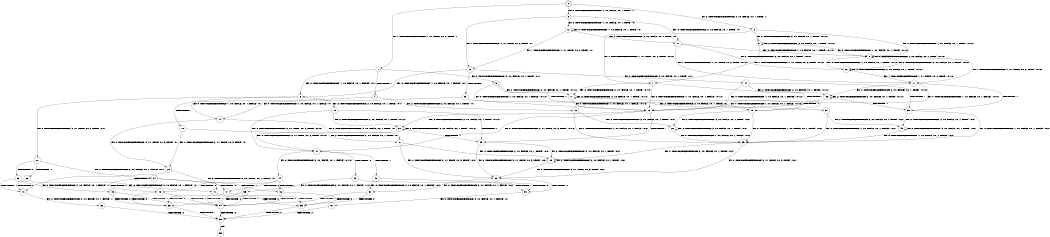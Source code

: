 digraph BCG {
size = "7, 10.5";
center = TRUE;
node [shape = circle];
0 [peripheries = 2];
0 -> 1 [label = "EX !1 !ATOMIC_EXCH_BRANCH (1, +1, TRUE, +0, 2, TRUE) !::"];
0 -> 2 [label = "EX !2 !ATOMIC_EXCH_BRANCH (2, +0, FALSE, +0, 1, TRUE) !::"];
0 -> 3 [label = "EX !0 !ATOMIC_EXCH_BRANCH (1, +0, FALSE, +0, 1, TRUE) !::"];
1 -> 4 [label = "TERMINATE !1"];
1 -> 5 [label = "EX !2 !ATOMIC_EXCH_BRANCH (2, +0, FALSE, +0, 1, TRUE) !:0:1:"];
1 -> 6 [label = "EX !0 !ATOMIC_EXCH_BRANCH (1, +0, FALSE, +0, 1, FALSE) !:0:1:"];
2 -> 7 [label = "EX !1 !ATOMIC_EXCH_BRANCH (1, +1, TRUE, +0, 2, TRUE) !:0:1:2:"];
2 -> 8 [label = "EX !0 !ATOMIC_EXCH_BRANCH (1, +0, FALSE, +0, 1, TRUE) !:0:1:2:"];
2 -> 9 [label = "EX !2 !ATOMIC_EXCH_BRANCH (2, +0, FALSE, +0, 1, TRUE) !:0:1:2:"];
3 -> 10 [label = "EX !1 !ATOMIC_EXCH_BRANCH (1, +1, TRUE, +0, 2, TRUE) !:0:"];
3 -> 11 [label = "EX !2 !ATOMIC_EXCH_BRANCH (2, +0, FALSE, +0, 1, TRUE) !:0:"];
3 -> 12 [label = "EX !0 !ATOMIC_EXCH_BRANCH (1, +0, FALSE, +0, 1, TRUE) !:0:"];
4 -> 13 [label = "EX !2 !ATOMIC_EXCH_BRANCH (2, +0, FALSE, +0, 1, TRUE) !:0:"];
4 -> 14 [label = "EX !0 !ATOMIC_EXCH_BRANCH (1, +0, FALSE, +0, 1, FALSE) !:0:"];
5 -> 15 [label = "TERMINATE !1"];
5 -> 16 [label = "EX !0 !ATOMIC_EXCH_BRANCH (1, +0, FALSE, +0, 1, FALSE) !:0:1:2:"];
5 -> 17 [label = "EX !2 !ATOMIC_EXCH_BRANCH (2, +0, FALSE, +0, 1, TRUE) !:0:1:2:"];
6 -> 18 [label = "TERMINATE !1"];
6 -> 19 [label = "EX !2 !ATOMIC_EXCH_BRANCH (2, +0, FALSE, +0, 1, TRUE) !:0:1:"];
6 -> 20 [label = "EX !0 !ATOMIC_EXCH_BRANCH (2, +1, TRUE, +0, 3, TRUE) !:0:1:"];
7 -> 15 [label = "TERMINATE !1"];
7 -> 16 [label = "EX !0 !ATOMIC_EXCH_BRANCH (1, +0, FALSE, +0, 1, FALSE) !:0:1:2:"];
7 -> 17 [label = "EX !2 !ATOMIC_EXCH_BRANCH (2, +0, FALSE, +0, 1, TRUE) !:0:1:2:"];
8 -> 21 [label = "EX !1 !ATOMIC_EXCH_BRANCH (1, +1, TRUE, +0, 2, TRUE) !:0:1:2:"];
8 -> 22 [label = "EX !2 !ATOMIC_EXCH_BRANCH (2, +0, FALSE, +0, 1, TRUE) !:0:1:2:"];
8 -> 8 [label = "EX !0 !ATOMIC_EXCH_BRANCH (1, +0, FALSE, +0, 1, TRUE) !:0:1:2:"];
9 -> 7 [label = "EX !1 !ATOMIC_EXCH_BRANCH (1, +1, TRUE, +0, 2, TRUE) !:0:1:2:"];
9 -> 8 [label = "EX !0 !ATOMIC_EXCH_BRANCH (1, +0, FALSE, +0, 1, TRUE) !:0:1:2:"];
9 -> 9 [label = "EX !2 !ATOMIC_EXCH_BRANCH (2, +0, FALSE, +0, 1, TRUE) !:0:1:2:"];
10 -> 23 [label = "TERMINATE !1"];
10 -> 24 [label = "EX !2 !ATOMIC_EXCH_BRANCH (2, +0, FALSE, +0, 1, TRUE) !:0:1:"];
10 -> 6 [label = "EX !0 !ATOMIC_EXCH_BRANCH (1, +0, FALSE, +0, 1, FALSE) !:0:1:"];
11 -> 21 [label = "EX !1 !ATOMIC_EXCH_BRANCH (1, +1, TRUE, +0, 2, TRUE) !:0:1:2:"];
11 -> 22 [label = "EX !2 !ATOMIC_EXCH_BRANCH (2, +0, FALSE, +0, 1, TRUE) !:0:1:2:"];
11 -> 8 [label = "EX !0 !ATOMIC_EXCH_BRANCH (1, +0, FALSE, +0, 1, TRUE) !:0:1:2:"];
12 -> 10 [label = "EX !1 !ATOMIC_EXCH_BRANCH (1, +1, TRUE, +0, 2, TRUE) !:0:"];
12 -> 11 [label = "EX !2 !ATOMIC_EXCH_BRANCH (2, +0, FALSE, +0, 1, TRUE) !:0:"];
12 -> 12 [label = "EX !0 !ATOMIC_EXCH_BRANCH (1, +0, FALSE, +0, 1, TRUE) !:0:"];
13 -> 25 [label = "EX !0 !ATOMIC_EXCH_BRANCH (1, +0, FALSE, +0, 1, FALSE) !:0:2:"];
13 -> 26 [label = "EX !2 !ATOMIC_EXCH_BRANCH (2, +0, FALSE, +0, 1, TRUE) !:0:2:"];
14 -> 27 [label = "EX !2 !ATOMIC_EXCH_BRANCH (2, +0, FALSE, +0, 1, TRUE) !:0:"];
14 -> 28 [label = "EX !0 !ATOMIC_EXCH_BRANCH (2, +1, TRUE, +0, 3, TRUE) !:0:"];
15 -> 25 [label = "EX !0 !ATOMIC_EXCH_BRANCH (1, +0, FALSE, +0, 1, FALSE) !:0:2:"];
15 -> 26 [label = "EX !2 !ATOMIC_EXCH_BRANCH (2, +0, FALSE, +0, 1, TRUE) !:0:2:"];
16 -> 29 [label = "TERMINATE !1"];
16 -> 30 [label = "EX !2 !ATOMIC_EXCH_BRANCH (2, +0, FALSE, +0, 1, TRUE) !:0:1:2:"];
16 -> 31 [label = "EX !0 !ATOMIC_EXCH_BRANCH (2, +1, TRUE, +0, 3, TRUE) !:0:1:2:"];
17 -> 15 [label = "TERMINATE !1"];
17 -> 16 [label = "EX !0 !ATOMIC_EXCH_BRANCH (1, +0, FALSE, +0, 1, FALSE) !:0:1:2:"];
17 -> 17 [label = "EX !2 !ATOMIC_EXCH_BRANCH (2, +0, FALSE, +0, 1, TRUE) !:0:1:2:"];
18 -> 27 [label = "EX !2 !ATOMIC_EXCH_BRANCH (2, +0, FALSE, +0, 1, TRUE) !:0:"];
18 -> 28 [label = "EX !0 !ATOMIC_EXCH_BRANCH (2, +1, TRUE, +0, 3, TRUE) !:0:"];
19 -> 29 [label = "TERMINATE !1"];
19 -> 30 [label = "EX !2 !ATOMIC_EXCH_BRANCH (2, +0, FALSE, +0, 1, TRUE) !:0:1:2:"];
19 -> 31 [label = "EX !0 !ATOMIC_EXCH_BRANCH (2, +1, TRUE, +0, 3, TRUE) !:0:1:2:"];
20 -> 32 [label = "TERMINATE !1"];
20 -> 33 [label = "TERMINATE !0"];
20 -> 34 [label = "EX !2 !ATOMIC_EXCH_BRANCH (2, +0, FALSE, +0, 1, FALSE) !:0:1:"];
21 -> 35 [label = "TERMINATE !1"];
21 -> 36 [label = "EX !2 !ATOMIC_EXCH_BRANCH (2, +0, FALSE, +0, 1, TRUE) !:0:1:2:"];
21 -> 16 [label = "EX !0 !ATOMIC_EXCH_BRANCH (1, +0, FALSE, +0, 1, FALSE) !:0:1:2:"];
22 -> 21 [label = "EX !1 !ATOMIC_EXCH_BRANCH (1, +1, TRUE, +0, 2, TRUE) !:0:1:2:"];
22 -> 22 [label = "EX !2 !ATOMIC_EXCH_BRANCH (2, +0, FALSE, +0, 1, TRUE) !:0:1:2:"];
22 -> 8 [label = "EX !0 !ATOMIC_EXCH_BRANCH (1, +0, FALSE, +0, 1, TRUE) !:0:1:2:"];
23 -> 37 [label = "EX !2 !ATOMIC_EXCH_BRANCH (2, +0, FALSE, +0, 1, TRUE) !:0:"];
23 -> 14 [label = "EX !0 !ATOMIC_EXCH_BRANCH (1, +0, FALSE, +0, 1, FALSE) !:0:"];
24 -> 35 [label = "TERMINATE !1"];
24 -> 36 [label = "EX !2 !ATOMIC_EXCH_BRANCH (2, +0, FALSE, +0, 1, TRUE) !:0:1:2:"];
24 -> 16 [label = "EX !0 !ATOMIC_EXCH_BRANCH (1, +0, FALSE, +0, 1, FALSE) !:0:1:2:"];
25 -> 38 [label = "EX !2 !ATOMIC_EXCH_BRANCH (2, +0, FALSE, +0, 1, TRUE) !:0:2:"];
25 -> 39 [label = "EX !0 !ATOMIC_EXCH_BRANCH (2, +1, TRUE, +0, 3, TRUE) !:0:2:"];
26 -> 25 [label = "EX !0 !ATOMIC_EXCH_BRANCH (1, +0, FALSE, +0, 1, FALSE) !:0:2:"];
26 -> 26 [label = "EX !2 !ATOMIC_EXCH_BRANCH (2, +0, FALSE, +0, 1, TRUE) !:0:2:"];
27 -> 38 [label = "EX !2 !ATOMIC_EXCH_BRANCH (2, +0, FALSE, +0, 1, TRUE) !:0:2:"];
27 -> 39 [label = "EX !0 !ATOMIC_EXCH_BRANCH (2, +1, TRUE, +0, 3, TRUE) !:0:2:"];
28 -> 40 [label = "TERMINATE !0"];
28 -> 41 [label = "EX !2 !ATOMIC_EXCH_BRANCH (2, +0, FALSE, +0, 1, FALSE) !:0:"];
29 -> 38 [label = "EX !2 !ATOMIC_EXCH_BRANCH (2, +0, FALSE, +0, 1, TRUE) !:0:2:"];
29 -> 39 [label = "EX !0 !ATOMIC_EXCH_BRANCH (2, +1, TRUE, +0, 3, TRUE) !:0:2:"];
30 -> 29 [label = "TERMINATE !1"];
30 -> 30 [label = "EX !2 !ATOMIC_EXCH_BRANCH (2, +0, FALSE, +0, 1, TRUE) !:0:1:2:"];
30 -> 31 [label = "EX !0 !ATOMIC_EXCH_BRANCH (2, +1, TRUE, +0, 3, TRUE) !:0:1:2:"];
31 -> 42 [label = "TERMINATE !1"];
31 -> 43 [label = "TERMINATE !0"];
31 -> 44 [label = "EX !2 !ATOMIC_EXCH_BRANCH (2, +0, FALSE, +0, 1, FALSE) !:0:1:2:"];
32 -> 40 [label = "TERMINATE !0"];
32 -> 41 [label = "EX !2 !ATOMIC_EXCH_BRANCH (2, +0, FALSE, +0, 1, FALSE) !:0:"];
33 -> 40 [label = "TERMINATE !1"];
33 -> 45 [label = "EX !2 !ATOMIC_EXCH_BRANCH (2, +0, FALSE, +0, 1, FALSE) !:1:"];
34 -> 46 [label = "TERMINATE !1"];
34 -> 47 [label = "TERMINATE !2"];
34 -> 48 [label = "TERMINATE !0"];
35 -> 49 [label = "EX !2 !ATOMIC_EXCH_BRANCH (2, +0, FALSE, +0, 1, TRUE) !:0:2:"];
35 -> 25 [label = "EX !0 !ATOMIC_EXCH_BRANCH (1, +0, FALSE, +0, 1, FALSE) !:0:2:"];
36 -> 35 [label = "TERMINATE !1"];
36 -> 36 [label = "EX !2 !ATOMIC_EXCH_BRANCH (2, +0, FALSE, +0, 1, TRUE) !:0:1:2:"];
36 -> 16 [label = "EX !0 !ATOMIC_EXCH_BRANCH (1, +0, FALSE, +0, 1, FALSE) !:0:1:2:"];
37 -> 49 [label = "EX !2 !ATOMIC_EXCH_BRANCH (2, +0, FALSE, +0, 1, TRUE) !:0:2:"];
37 -> 25 [label = "EX !0 !ATOMIC_EXCH_BRANCH (1, +0, FALSE, +0, 1, FALSE) !:0:2:"];
38 -> 38 [label = "EX !2 !ATOMIC_EXCH_BRANCH (2, +0, FALSE, +0, 1, TRUE) !:0:2:"];
38 -> 39 [label = "EX !0 !ATOMIC_EXCH_BRANCH (2, +1, TRUE, +0, 3, TRUE) !:0:2:"];
39 -> 50 [label = "TERMINATE !0"];
39 -> 51 [label = "EX !2 !ATOMIC_EXCH_BRANCH (2, +0, FALSE, +0, 1, FALSE) !:0:2:"];
40 -> 52 [label = "EX !2 !ATOMIC_EXCH_BRANCH (2, +0, FALSE, +0, 1, FALSE) !::"];
41 -> 53 [label = "TERMINATE !2"];
41 -> 54 [label = "TERMINATE !0"];
42 -> 50 [label = "TERMINATE !0"];
42 -> 51 [label = "EX !2 !ATOMIC_EXCH_BRANCH (2, +0, FALSE, +0, 1, FALSE) !:0:2:"];
43 -> 50 [label = "TERMINATE !1"];
43 -> 55 [label = "EX !2 !ATOMIC_EXCH_BRANCH (2, +0, FALSE, +0, 1, FALSE) !:1:2:"];
44 -> 46 [label = "TERMINATE !1"];
44 -> 47 [label = "TERMINATE !2"];
44 -> 48 [label = "TERMINATE !0"];
45 -> 54 [label = "TERMINATE !1"];
45 -> 56 [label = "TERMINATE !2"];
46 -> 53 [label = "TERMINATE !2"];
46 -> 54 [label = "TERMINATE !0"];
47 -> 53 [label = "TERMINATE !1"];
47 -> 56 [label = "TERMINATE !0"];
48 -> 54 [label = "TERMINATE !1"];
48 -> 56 [label = "TERMINATE !2"];
49 -> 49 [label = "EX !2 !ATOMIC_EXCH_BRANCH (2, +0, FALSE, +0, 1, TRUE) !:0:2:"];
49 -> 25 [label = "EX !0 !ATOMIC_EXCH_BRANCH (1, +0, FALSE, +0, 1, FALSE) !:0:2:"];
50 -> 57 [label = "EX !2 !ATOMIC_EXCH_BRANCH (2, +0, FALSE, +0, 1, FALSE) !:2:"];
51 -> 53 [label = "TERMINATE !2"];
51 -> 54 [label = "TERMINATE !0"];
52 -> 58 [label = "TERMINATE !2"];
53 -> 58 [label = "TERMINATE !0"];
54 -> 58 [label = "TERMINATE !2"];
55 -> 54 [label = "TERMINATE !1"];
55 -> 56 [label = "TERMINATE !2"];
56 -> 58 [label = "TERMINATE !1"];
57 -> 58 [label = "TERMINATE !2"];
58 -> 59 [label = "exit"];
}
